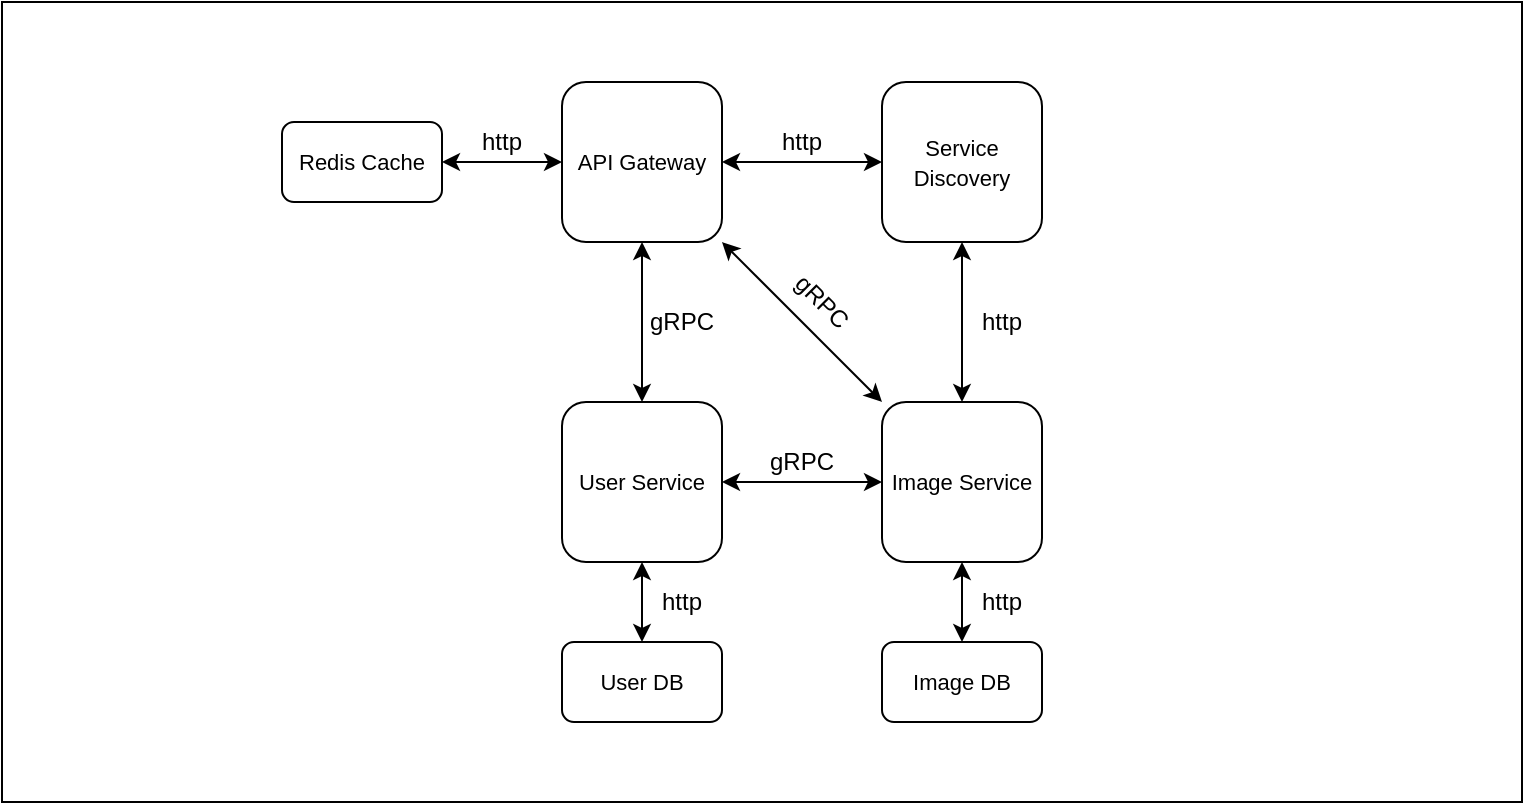 <mxfile version="21.7.5" type="device">
  <diagram name="Page-1" id="5f0bae14-7c28-e335-631c-24af17079c00">
    <mxGraphModel dx="1418" dy="820" grid="1" gridSize="10" guides="1" tooltips="1" connect="1" arrows="1" fold="1" page="1" pageScale="1" pageWidth="1100" pageHeight="850" background="none" math="0" shadow="0">
      <root>
        <mxCell id="0" />
        <mxCell id="1" parent="0" />
        <mxCell id="t32K_nqp5lFoHQ5uEv4J-1" value="&lt;font style=&quot;font-size: 11px;&quot;&gt;User Service&lt;/font&gt;" style="rounded=1;whiteSpace=wrap;html=1;" vertex="1" parent="1">
          <mxGeometry x="400" y="360" width="80" height="80" as="geometry" />
        </mxCell>
        <mxCell id="t32K_nqp5lFoHQ5uEv4J-17" style="edgeStyle=none;rounded=0;orthogonalLoop=1;jettySize=auto;html=1;exitX=0;exitY=0;exitDx=0;exitDy=0;entryX=1;entryY=1;entryDx=0;entryDy=0;startArrow=classic;startFill=1;" edge="1" parent="1" source="t32K_nqp5lFoHQ5uEv4J-2" target="t32K_nqp5lFoHQ5uEv4J-3">
          <mxGeometry relative="1" as="geometry" />
        </mxCell>
        <mxCell id="t32K_nqp5lFoHQ5uEv4J-26" style="edgeStyle=none;rounded=0;orthogonalLoop=1;jettySize=auto;html=1;exitX=0;exitY=0.5;exitDx=0;exitDy=0;entryX=1;entryY=0.5;entryDx=0;entryDy=0;startArrow=classic;startFill=1;" edge="1" parent="1" source="t32K_nqp5lFoHQ5uEv4J-2" target="t32K_nqp5lFoHQ5uEv4J-1">
          <mxGeometry relative="1" as="geometry" />
        </mxCell>
        <mxCell id="t32K_nqp5lFoHQ5uEv4J-2" value="&lt;font style=&quot;font-size: 11px;&quot;&gt;Image&amp;nbsp;Service&lt;/font&gt;" style="rounded=1;whiteSpace=wrap;html=1;" vertex="1" parent="1">
          <mxGeometry x="560" y="360" width="80" height="80" as="geometry" />
        </mxCell>
        <mxCell id="t32K_nqp5lFoHQ5uEv4J-9" style="edgeStyle=orthogonalEdgeStyle;rounded=0;orthogonalLoop=1;jettySize=auto;html=1;exitX=0;exitY=0.5;exitDx=0;exitDy=0;entryX=1;entryY=0.5;entryDx=0;entryDy=0;startArrow=classic;startFill=1;" edge="1" parent="1" source="t32K_nqp5lFoHQ5uEv4J-3" target="t32K_nqp5lFoHQ5uEv4J-5">
          <mxGeometry relative="1" as="geometry" />
        </mxCell>
        <mxCell id="t32K_nqp5lFoHQ5uEv4J-13" style="rounded=0;orthogonalLoop=1;jettySize=auto;html=1;exitX=0.5;exitY=1;exitDx=0;exitDy=0;entryX=0.5;entryY=0;entryDx=0;entryDy=0;startArrow=classic;startFill=1;" edge="1" parent="1" source="t32K_nqp5lFoHQ5uEv4J-3" target="t32K_nqp5lFoHQ5uEv4J-1">
          <mxGeometry relative="1" as="geometry">
            <mxPoint x="440" y="320" as="targetPoint" />
          </mxGeometry>
        </mxCell>
        <mxCell id="t32K_nqp5lFoHQ5uEv4J-3" value="&lt;font style=&quot;font-size: 11px;&quot;&gt;API Gateway&lt;/font&gt;" style="rounded=1;whiteSpace=wrap;html=1;" vertex="1" parent="1">
          <mxGeometry x="400" y="200" width="80" height="80" as="geometry" />
        </mxCell>
        <mxCell id="t32K_nqp5lFoHQ5uEv4J-12" style="edgeStyle=orthogonalEdgeStyle;rounded=0;orthogonalLoop=1;jettySize=auto;html=1;exitX=0;exitY=0.5;exitDx=0;exitDy=0;entryX=1;entryY=0.5;entryDx=0;entryDy=0;startArrow=classic;startFill=1;" edge="1" parent="1" source="t32K_nqp5lFoHQ5uEv4J-4" target="t32K_nqp5lFoHQ5uEv4J-3">
          <mxGeometry relative="1" as="geometry" />
        </mxCell>
        <mxCell id="t32K_nqp5lFoHQ5uEv4J-19" style="edgeStyle=none;rounded=0;orthogonalLoop=1;jettySize=auto;html=1;exitX=0.5;exitY=1;exitDx=0;exitDy=0;entryX=0.5;entryY=0;entryDx=0;entryDy=0;startArrow=classic;startFill=1;" edge="1" parent="1" source="t32K_nqp5lFoHQ5uEv4J-4" target="t32K_nqp5lFoHQ5uEv4J-2">
          <mxGeometry relative="1" as="geometry" />
        </mxCell>
        <mxCell id="t32K_nqp5lFoHQ5uEv4J-4" value="&lt;font style=&quot;font-size: 11px;&quot;&gt;Service Discovery&lt;/font&gt;" style="rounded=1;whiteSpace=wrap;html=1;" vertex="1" parent="1">
          <mxGeometry x="560" y="200" width="80" height="80" as="geometry" />
        </mxCell>
        <mxCell id="t32K_nqp5lFoHQ5uEv4J-5" value="&lt;font style=&quot;font-size: 11px;&quot;&gt;Redis Cache&lt;/font&gt;" style="rounded=1;whiteSpace=wrap;html=1;" vertex="1" parent="1">
          <mxGeometry x="260" y="220" width="80" height="40" as="geometry" />
        </mxCell>
        <mxCell id="t32K_nqp5lFoHQ5uEv4J-21" style="edgeStyle=none;rounded=0;orthogonalLoop=1;jettySize=auto;html=1;exitX=0.5;exitY=0;exitDx=0;exitDy=0;entryX=0.5;entryY=1;entryDx=0;entryDy=0;startArrow=classic;startFill=1;" edge="1" parent="1" source="t32K_nqp5lFoHQ5uEv4J-6" target="t32K_nqp5lFoHQ5uEv4J-1">
          <mxGeometry relative="1" as="geometry" />
        </mxCell>
        <mxCell id="t32K_nqp5lFoHQ5uEv4J-6" value="&lt;font style=&quot;font-size: 11px;&quot;&gt;User DB&lt;/font&gt;" style="rounded=1;whiteSpace=wrap;html=1;" vertex="1" parent="1">
          <mxGeometry x="400" y="480" width="80" height="40" as="geometry" />
        </mxCell>
        <mxCell id="t32K_nqp5lFoHQ5uEv4J-23" style="edgeStyle=none;rounded=0;orthogonalLoop=1;jettySize=auto;html=1;exitX=0.5;exitY=0;exitDx=0;exitDy=0;entryX=0.5;entryY=1;entryDx=0;entryDy=0;startArrow=classic;startFill=1;" edge="1" parent="1" source="t32K_nqp5lFoHQ5uEv4J-7" target="t32K_nqp5lFoHQ5uEv4J-2">
          <mxGeometry relative="1" as="geometry" />
        </mxCell>
        <mxCell id="t32K_nqp5lFoHQ5uEv4J-7" value="&lt;font style=&quot;font-size: 11px;&quot;&gt;Image DB&lt;/font&gt;" style="rounded=1;whiteSpace=wrap;html=1;" vertex="1" parent="1">
          <mxGeometry x="560" y="480" width="80" height="40" as="geometry" />
        </mxCell>
        <mxCell id="t32K_nqp5lFoHQ5uEv4J-24" value="http" style="text;html=1;strokeColor=none;fillColor=none;align=center;verticalAlign=middle;whiteSpace=wrap;rounded=0;" vertex="1" parent="1">
          <mxGeometry x="350" y="220" width="40" height="20" as="geometry" />
        </mxCell>
        <mxCell id="t32K_nqp5lFoHQ5uEv4J-27" value="http" style="text;html=1;strokeColor=none;fillColor=none;align=center;verticalAlign=middle;whiteSpace=wrap;rounded=0;" vertex="1" parent="1">
          <mxGeometry x="500" y="220" width="40" height="20" as="geometry" />
        </mxCell>
        <mxCell id="t32K_nqp5lFoHQ5uEv4J-28" value="http" style="text;html=1;strokeColor=none;fillColor=none;align=center;verticalAlign=middle;whiteSpace=wrap;rounded=0;" vertex="1" parent="1">
          <mxGeometry x="600" y="310" width="40" height="20" as="geometry" />
        </mxCell>
        <mxCell id="t32K_nqp5lFoHQ5uEv4J-29" value="gRPC" style="text;html=1;strokeColor=none;fillColor=none;align=center;verticalAlign=middle;whiteSpace=wrap;rounded=0;" vertex="1" parent="1">
          <mxGeometry x="440" y="310" width="40" height="20" as="geometry" />
        </mxCell>
        <mxCell id="t32K_nqp5lFoHQ5uEv4J-30" value="http" style="text;html=1;strokeColor=none;fillColor=none;align=center;verticalAlign=middle;whiteSpace=wrap;rounded=0;" vertex="1" parent="1">
          <mxGeometry x="440" y="450" width="40" height="20" as="geometry" />
        </mxCell>
        <mxCell id="t32K_nqp5lFoHQ5uEv4J-31" value="http" style="text;html=1;strokeColor=none;fillColor=none;align=center;verticalAlign=middle;whiteSpace=wrap;rounded=0;" vertex="1" parent="1">
          <mxGeometry x="600" y="450" width="40" height="20" as="geometry" />
        </mxCell>
        <mxCell id="t32K_nqp5lFoHQ5uEv4J-32" value="gRPC" style="text;html=1;strokeColor=none;fillColor=none;align=center;verticalAlign=middle;whiteSpace=wrap;rounded=0;rotation=45;" vertex="1" parent="1">
          <mxGeometry x="510" y="300" width="40" height="20" as="geometry" />
        </mxCell>
        <mxCell id="t32K_nqp5lFoHQ5uEv4J-33" value="gRPC" style="text;html=1;strokeColor=none;fillColor=none;align=center;verticalAlign=middle;whiteSpace=wrap;rounded=0;" vertex="1" parent="1">
          <mxGeometry x="500" y="380" width="40" height="20" as="geometry" />
        </mxCell>
        <mxCell id="t32K_nqp5lFoHQ5uEv4J-34" value="" style="rounded=0;whiteSpace=wrap;html=1;fillColor=none;strokeColor=default;" vertex="1" parent="1">
          <mxGeometry x="120" y="160" width="760" height="400" as="geometry" />
        </mxCell>
      </root>
    </mxGraphModel>
  </diagram>
</mxfile>
